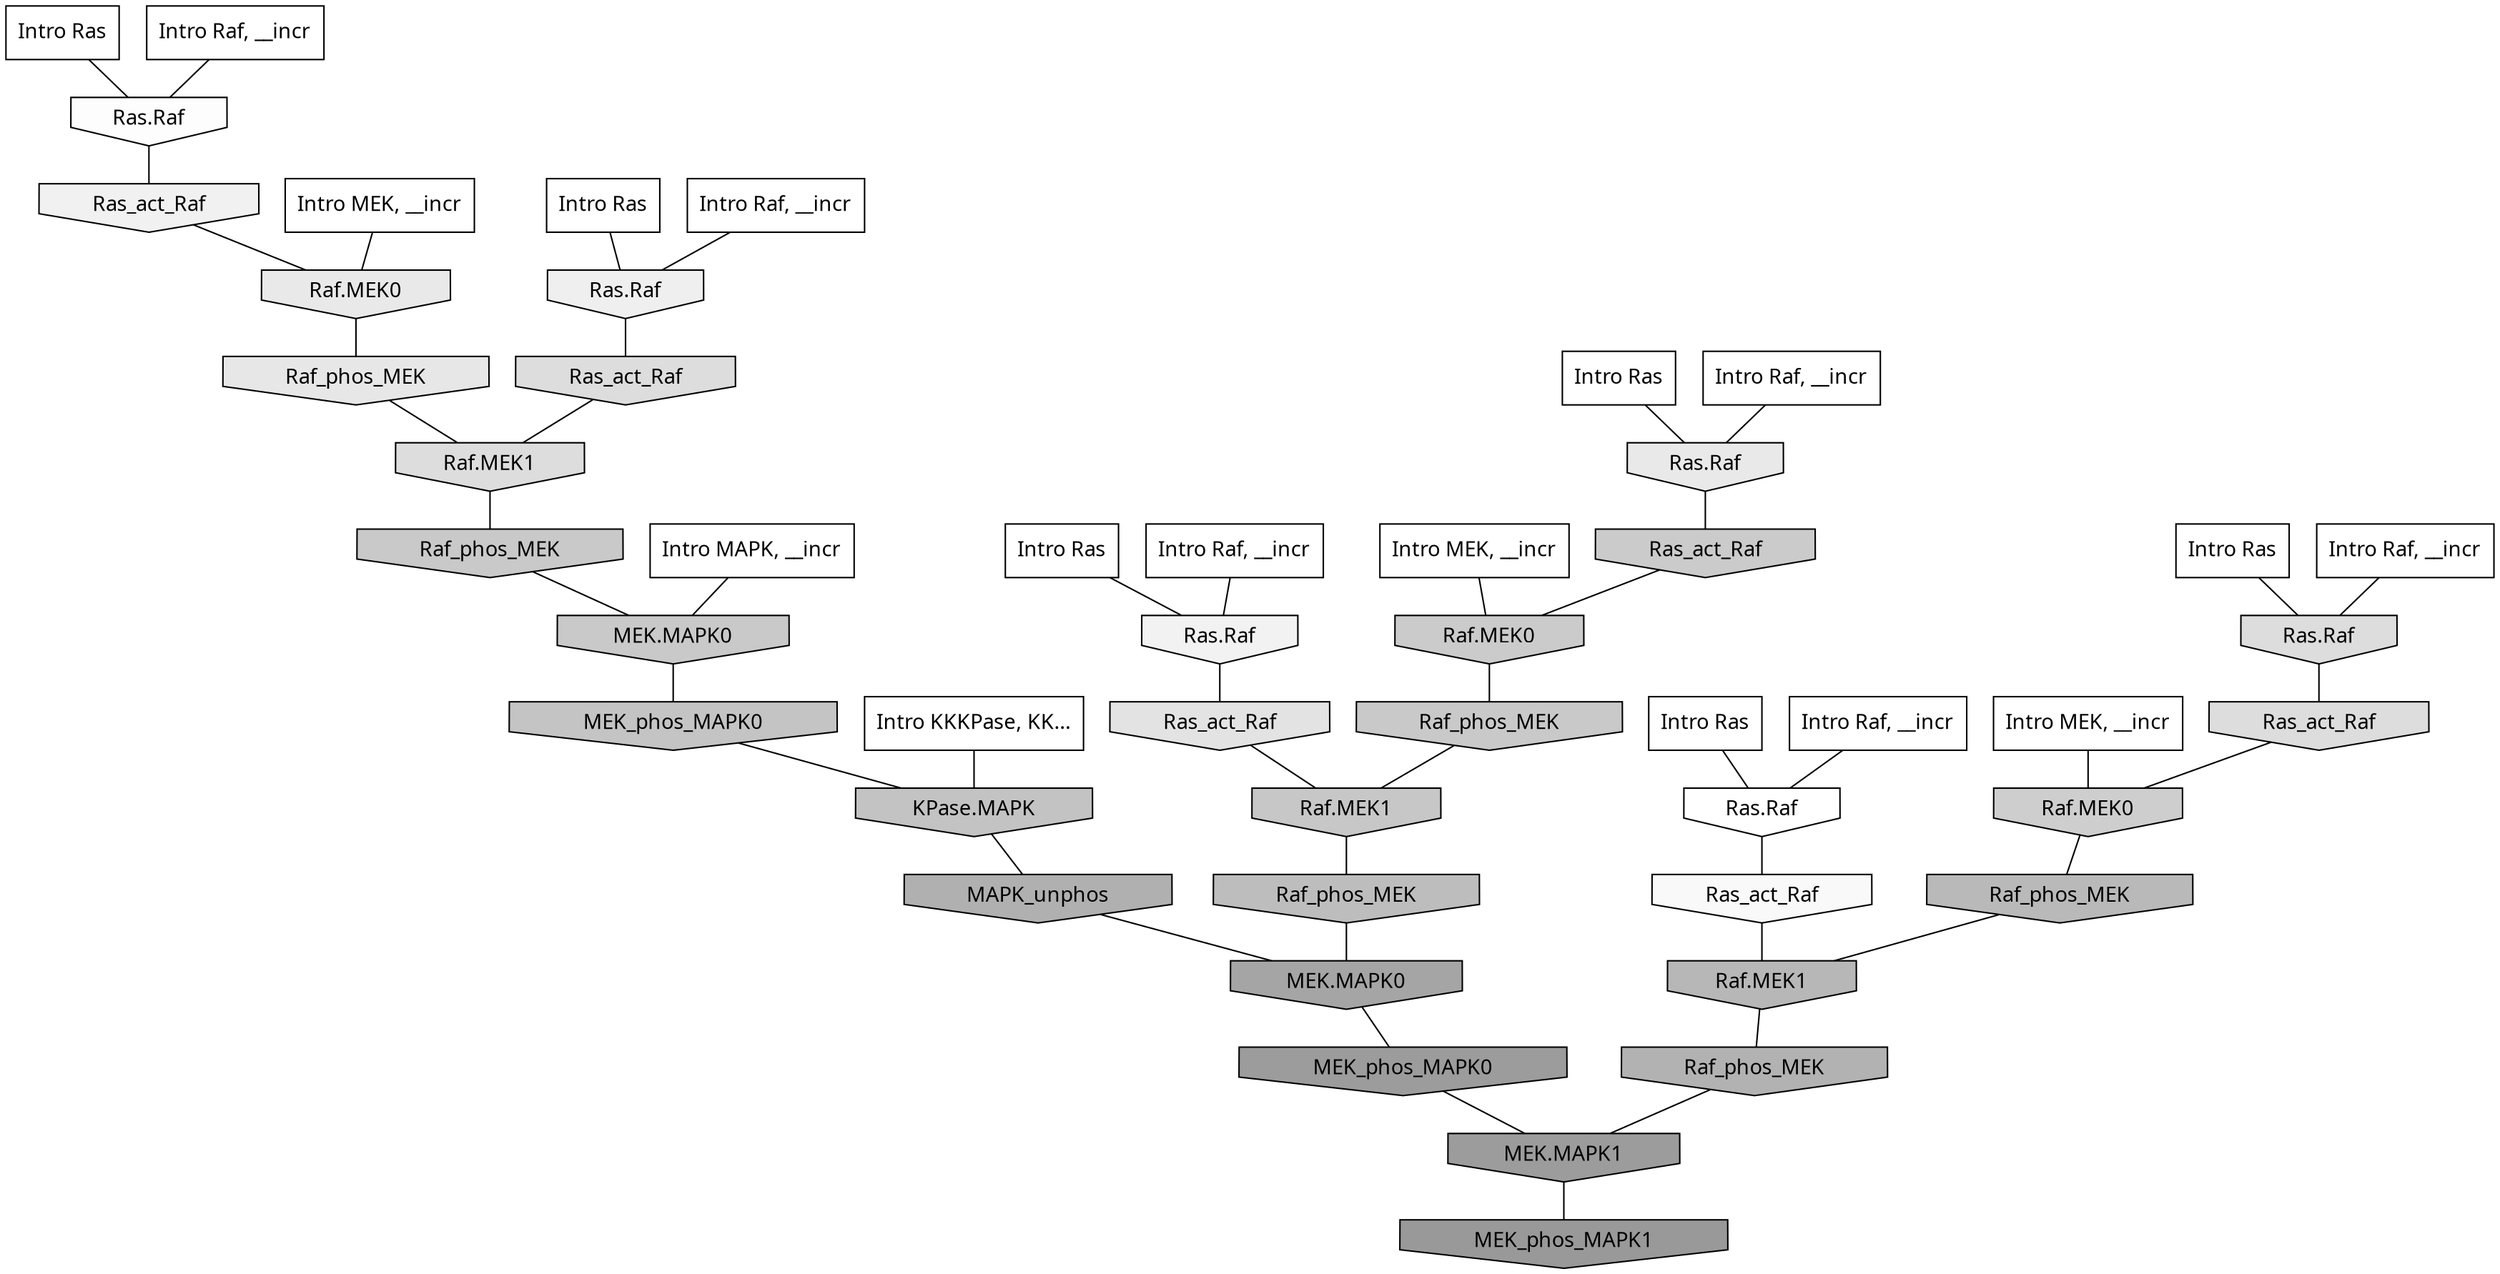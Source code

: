 digraph G{
  rankdir="TB";
  ranksep=0.30;
  node [fontname="CMU Serif"];
  edge [fontname="CMU Serif"];
  
  1 [label="Intro Ras", shape=rectangle, style=filled, fillcolor="0.000 0.000 1.000"]
  
  34 [label="Intro Ras", shape=rectangle, style=filled, fillcolor="0.000 0.000 1.000"]
  
  37 [label="Intro Ras", shape=rectangle, style=filled, fillcolor="0.000 0.000 1.000"]
  
  39 [label="Intro Ras", shape=rectangle, style=filled, fillcolor="0.000 0.000 1.000"]
  
  81 [label="Intro Ras", shape=rectangle, style=filled, fillcolor="0.000 0.000 1.000"]
  
  83 [label="Intro Ras", shape=rectangle, style=filled, fillcolor="0.000 0.000 1.000"]
  
  150 [label="Intro Raf, __incr", shape=rectangle, style=filled, fillcolor="0.000 0.000 1.000"]
  
  215 [label="Intro Raf, __incr", shape=rectangle, style=filled, fillcolor="0.000 0.000 1.000"]
  
  604 [label="Intro Raf, __incr", shape=rectangle, style=filled, fillcolor="0.000 0.000 1.000"]
  
  888 [label="Intro Raf, __incr", shape=rectangle, style=filled, fillcolor="0.000 0.000 1.000"]
  
  905 [label="Intro Raf, __incr", shape=rectangle, style=filled, fillcolor="0.000 0.000 1.000"]
  
  937 [label="Intro Raf, __incr", shape=rectangle, style=filled, fillcolor="0.000 0.000 1.000"]
  
  1259 [label="Intro MEK, __incr", shape=rectangle, style=filled, fillcolor="0.000 0.000 1.000"]
  
  1595 [label="Intro MEK, __incr", shape=rectangle, style=filled, fillcolor="0.000 0.000 1.000"]
  
  1856 [label="Intro MEK, __incr", shape=rectangle, style=filled, fillcolor="0.000 0.000 1.000"]
  
  2104 [label="Intro MAPK, __incr", shape=rectangle, style=filled, fillcolor="0.000 0.000 1.000"]
  
  3121 [label="Intro KKKPase, KK...", shape=rectangle, style=filled, fillcolor="0.000 0.000 1.000"]
  
  3209 [label="Ras.Raf", shape=invhouse, style=filled, fillcolor="0.000 0.000 1.000"]
  
  3370 [label="Ras.Raf", shape=invhouse, style=filled, fillcolor="0.000 0.000 0.991"]
  
  3495 [label="Ras_act_Raf", shape=invhouse, style=filled, fillcolor="0.000 0.000 0.975"]
  
  3795 [label="Ras.Raf", shape=invhouse, style=filled, fillcolor="0.000 0.000 0.946"]
  
  3858 [label="Ras_act_Raf", shape=invhouse, style=filled, fillcolor="0.000 0.000 0.942"]
  
  3958 [label="Ras.Raf", shape=invhouse, style=filled, fillcolor="0.000 0.000 0.937"]
  
  4322 [label="Raf.MEK0", shape=invhouse, style=filled, fillcolor="0.000 0.000 0.914"]
  
  4328 [label="Ras.Raf", shape=invhouse, style=filled, fillcolor="0.000 0.000 0.914"]
  
  4534 [label="Raf_phos_MEK", shape=invhouse, style=filled, fillcolor="0.000 0.000 0.903"]
  
  4805 [label="Ras_act_Raf", shape=invhouse, style=filled, fillcolor="0.000 0.000 0.889"]
  
  5210 [label="Ras_act_Raf", shape=invhouse, style=filled, fillcolor="0.000 0.000 0.866"]
  
  5213 [label="Raf.MEK1", shape=invhouse, style=filled, fillcolor="0.000 0.000 0.866"]
  
  5255 [label="Ras.Raf", shape=invhouse, style=filled, fillcolor="0.000 0.000 0.864"]
  
  5257 [label="Ras_act_Raf", shape=invhouse, style=filled, fillcolor="0.000 0.000 0.864"]
  
  6546 [label="Raf.MEK0", shape=invhouse, style=filled, fillcolor="0.000 0.000 0.807"]
  
  6941 [label="Ras_act_Raf", shape=invhouse, style=filled, fillcolor="0.000 0.000 0.794"]
  
  6943 [label="Raf.MEK0", shape=invhouse, style=filled, fillcolor="0.000 0.000 0.794"]
  
  7098 [label="Raf_phos_MEK", shape=invhouse, style=filled, fillcolor="0.000 0.000 0.789"]
  
  7102 [label="MEK.MAPK0", shape=invhouse, style=filled, fillcolor="0.000 0.000 0.789"]
  
  7142 [label="Raf_phos_MEK", shape=invhouse, style=filled, fillcolor="0.000 0.000 0.788"]
  
  7491 [label="Raf.MEK1", shape=invhouse, style=filled, fillcolor="0.000 0.000 0.779"]
  
  7858 [label="MEK_phos_MAPK0", shape=invhouse, style=filled, fillcolor="0.000 0.000 0.769"]
  
  7970 [label="KPase.MAPK", shape=invhouse, style=filled, fillcolor="0.000 0.000 0.765"]
  
  8840 [label="Raf_phos_MEK", shape=invhouse, style=filled, fillcolor="0.000 0.000 0.742"]
  
  9656 [label="Raf_phos_MEK", shape=invhouse, style=filled, fillcolor="0.000 0.000 0.726"]
  
  10100 [label="Raf.MEK1", shape=invhouse, style=filled, fillcolor="0.000 0.000 0.717"]
  
  11098 [label="Raf_phos_MEK", shape=invhouse, style=filled, fillcolor="0.000 0.000 0.699"]
  
  11773 [label="MAPK_unphos", shape=invhouse, style=filled, fillcolor="0.000 0.000 0.688"]
  
  14854 [label="MEK.MAPK0", shape=invhouse, style=filled, fillcolor="0.000 0.000 0.647"]
  
  16855 [label="MEK_phos_MAPK0", shape=invhouse, style=filled, fillcolor="0.000 0.000 0.611"]
  
  16856 [label="MEK.MAPK1", shape=invhouse, style=filled, fillcolor="0.000 0.000 0.611"]
  
  17280 [label="MEK_phos_MAPK1", shape=invhouse, style=filled, fillcolor="0.000 0.000 0.600"]
  
  
  16856 -> 17280 [dir=none, color="0.000 0.000 0.000"] 
  16855 -> 16856 [dir=none, color="0.000 0.000 0.000"] 
  14854 -> 16855 [dir=none, color="0.000 0.000 0.000"] 
  11773 -> 14854 [dir=none, color="0.000 0.000 0.000"] 
  11098 -> 16856 [dir=none, color="0.000 0.000 0.000"] 
  10100 -> 11098 [dir=none, color="0.000 0.000 0.000"] 
  9656 -> 10100 [dir=none, color="0.000 0.000 0.000"] 
  8840 -> 14854 [dir=none, color="0.000 0.000 0.000"] 
  7970 -> 11773 [dir=none, color="0.000 0.000 0.000"] 
  7858 -> 7970 [dir=none, color="0.000 0.000 0.000"] 
  7491 -> 8840 [dir=none, color="0.000 0.000 0.000"] 
  7142 -> 7491 [dir=none, color="0.000 0.000 0.000"] 
  7102 -> 7858 [dir=none, color="0.000 0.000 0.000"] 
  7098 -> 7102 [dir=none, color="0.000 0.000 0.000"] 
  6943 -> 7142 [dir=none, color="0.000 0.000 0.000"] 
  6941 -> 6943 [dir=none, color="0.000 0.000 0.000"] 
  6546 -> 9656 [dir=none, color="0.000 0.000 0.000"] 
  5257 -> 6546 [dir=none, color="0.000 0.000 0.000"] 
  5255 -> 5257 [dir=none, color="0.000 0.000 0.000"] 
  5213 -> 7098 [dir=none, color="0.000 0.000 0.000"] 
  5210 -> 5213 [dir=none, color="0.000 0.000 0.000"] 
  4805 -> 7491 [dir=none, color="0.000 0.000 0.000"] 
  4534 -> 5213 [dir=none, color="0.000 0.000 0.000"] 
  4328 -> 6941 [dir=none, color="0.000 0.000 0.000"] 
  4322 -> 4534 [dir=none, color="0.000 0.000 0.000"] 
  3958 -> 5210 [dir=none, color="0.000 0.000 0.000"] 
  3858 -> 4322 [dir=none, color="0.000 0.000 0.000"] 
  3795 -> 4805 [dir=none, color="0.000 0.000 0.000"] 
  3495 -> 10100 [dir=none, color="0.000 0.000 0.000"] 
  3370 -> 3858 [dir=none, color="0.000 0.000 0.000"] 
  3209 -> 3495 [dir=none, color="0.000 0.000 0.000"] 
  3121 -> 7970 [dir=none, color="0.000 0.000 0.000"] 
  2104 -> 7102 [dir=none, color="0.000 0.000 0.000"] 
  1856 -> 6943 [dir=none, color="0.000 0.000 0.000"] 
  1595 -> 6546 [dir=none, color="0.000 0.000 0.000"] 
  1259 -> 4322 [dir=none, color="0.000 0.000 0.000"] 
  937 -> 3209 [dir=none, color="0.000 0.000 0.000"] 
  905 -> 3795 [dir=none, color="0.000 0.000 0.000"] 
  888 -> 3370 [dir=none, color="0.000 0.000 0.000"] 
  604 -> 5255 [dir=none, color="0.000 0.000 0.000"] 
  215 -> 4328 [dir=none, color="0.000 0.000 0.000"] 
  150 -> 3958 [dir=none, color="0.000 0.000 0.000"] 
  83 -> 3958 [dir=none, color="0.000 0.000 0.000"] 
  81 -> 5255 [dir=none, color="0.000 0.000 0.000"] 
  39 -> 4328 [dir=none, color="0.000 0.000 0.000"] 
  37 -> 3209 [dir=none, color="0.000 0.000 0.000"] 
  34 -> 3795 [dir=none, color="0.000 0.000 0.000"] 
  1 -> 3370 [dir=none, color="0.000 0.000 0.000"] 
  
  }
